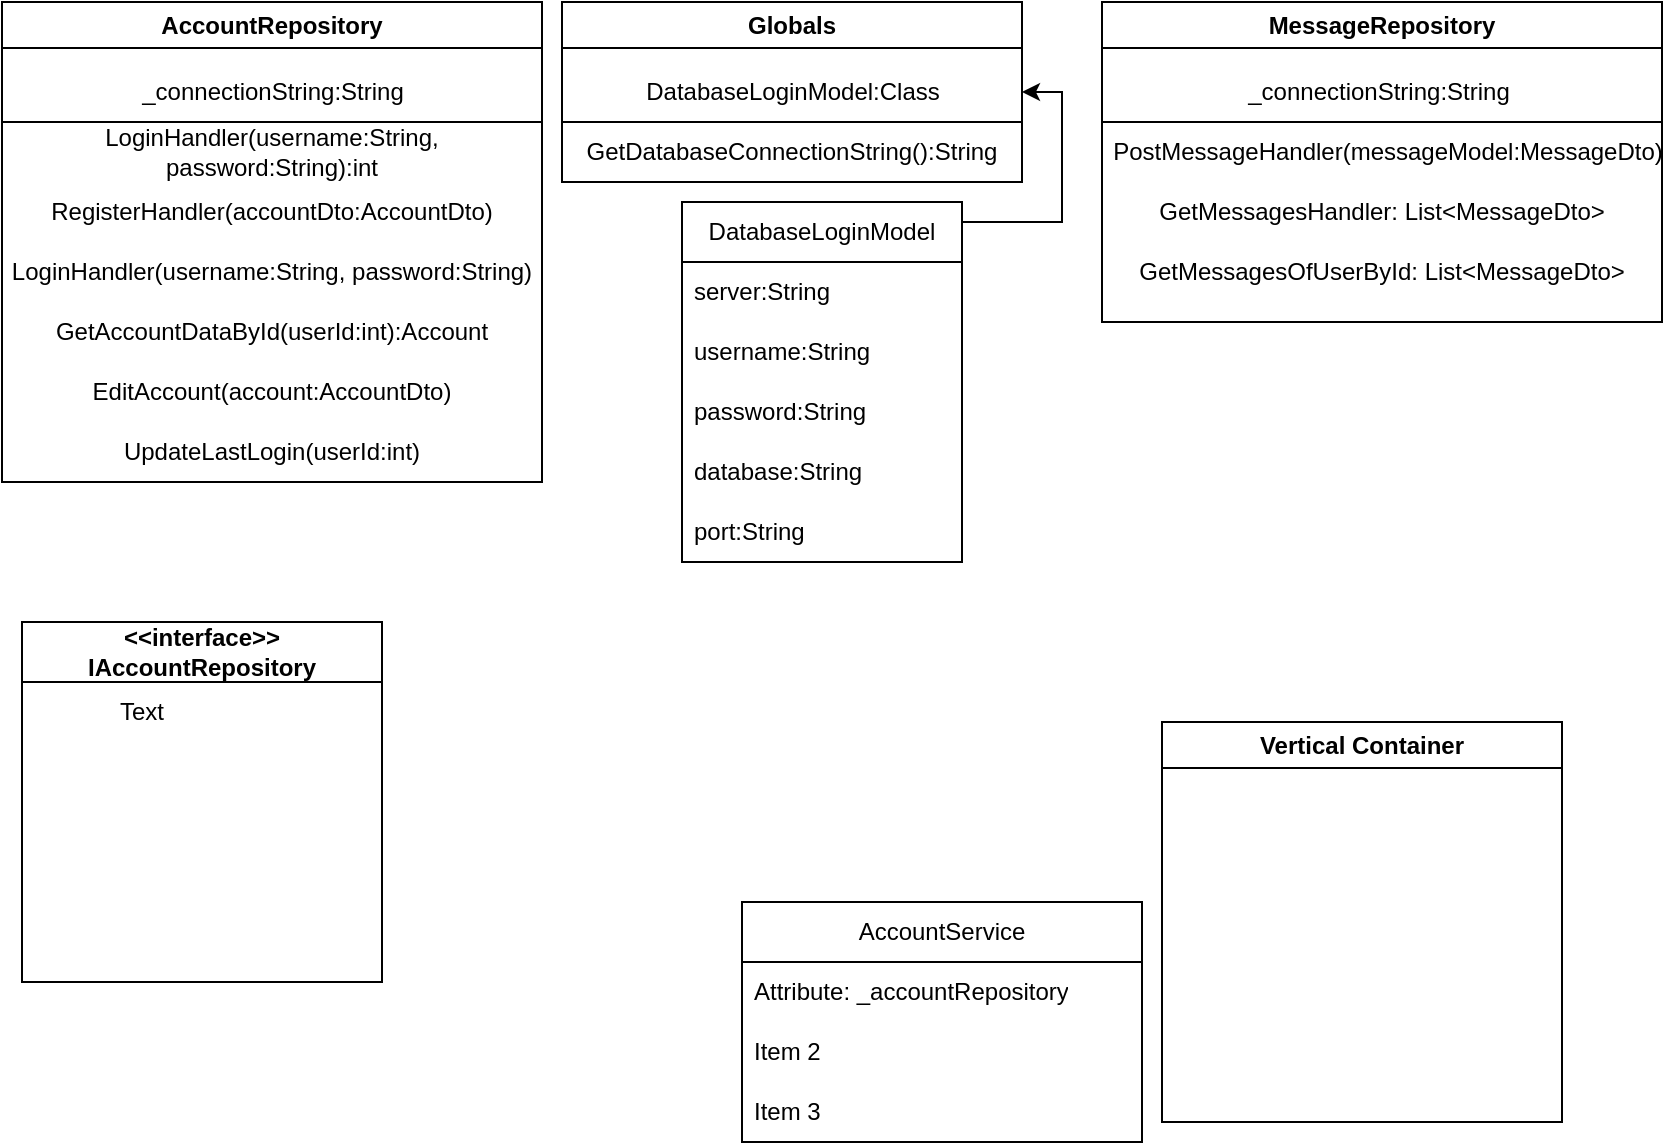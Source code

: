 <mxfile version="21.2.9" type="device">
  <diagram name="Page-1" id="EzhZG23kENE2VZdnaPTd">
    <mxGraphModel dx="1434" dy="780" grid="1" gridSize="10" guides="1" tooltips="1" connect="1" arrows="1" fold="1" page="1" pageScale="1" pageWidth="850" pageHeight="1100" math="0" shadow="0">
      <root>
        <mxCell id="0" />
        <mxCell id="1" parent="0" />
        <mxCell id="nruIqd3ELksNALKQwSbO-3" value="AccountRepository" style="swimlane;whiteSpace=wrap;html=1;" vertex="1" parent="1">
          <mxGeometry x="10" y="40" width="270" height="240" as="geometry" />
        </mxCell>
        <mxCell id="nruIqd3ELksNALKQwSbO-4" value="_connectionString:String" style="text;html=1;align=center;verticalAlign=middle;resizable=0;points=[];autosize=1;strokeColor=none;fillColor=none;" vertex="1" parent="nruIqd3ELksNALKQwSbO-3">
          <mxGeometry x="60" y="30" width="150" height="30" as="geometry" />
        </mxCell>
        <mxCell id="nruIqd3ELksNALKQwSbO-6" value="LoginHandler(username:String, password:String):int" style="text;html=1;strokeColor=none;fillColor=none;align=center;verticalAlign=middle;whiteSpace=wrap;rounded=0;" vertex="1" parent="nruIqd3ELksNALKQwSbO-3">
          <mxGeometry y="60" width="270" height="30" as="geometry" />
        </mxCell>
        <mxCell id="nruIqd3ELksNALKQwSbO-36" value="RegisterHandler(accountDto:AccountDto)" style="text;html=1;strokeColor=none;fillColor=none;align=center;verticalAlign=middle;whiteSpace=wrap;rounded=0;" vertex="1" parent="nruIqd3ELksNALKQwSbO-3">
          <mxGeometry y="90" width="270" height="30" as="geometry" />
        </mxCell>
        <mxCell id="nruIqd3ELksNALKQwSbO-37" value="LoginHandler(username:String, password:String)" style="text;html=1;strokeColor=none;fillColor=none;align=center;verticalAlign=middle;whiteSpace=wrap;rounded=0;" vertex="1" parent="nruIqd3ELksNALKQwSbO-3">
          <mxGeometry y="120" width="270" height="30" as="geometry" />
        </mxCell>
        <mxCell id="nruIqd3ELksNALKQwSbO-38" value="GetAccountDataById(userId:int):Account" style="text;html=1;strokeColor=none;fillColor=none;align=center;verticalAlign=middle;whiteSpace=wrap;rounded=0;" vertex="1" parent="nruIqd3ELksNALKQwSbO-3">
          <mxGeometry y="150" width="270" height="30" as="geometry" />
        </mxCell>
        <mxCell id="nruIqd3ELksNALKQwSbO-39" value="EditAccount(account:AccountDto)" style="text;html=1;strokeColor=none;fillColor=none;align=center;verticalAlign=middle;whiteSpace=wrap;rounded=0;" vertex="1" parent="nruIqd3ELksNALKQwSbO-3">
          <mxGeometry y="180" width="270" height="30" as="geometry" />
        </mxCell>
        <mxCell id="nruIqd3ELksNALKQwSbO-40" value="UpdateLastLogin(userId:int)" style="text;html=1;strokeColor=none;fillColor=none;align=center;verticalAlign=middle;whiteSpace=wrap;rounded=0;" vertex="1" parent="nruIqd3ELksNALKQwSbO-3">
          <mxGeometry y="210" width="270" height="30" as="geometry" />
        </mxCell>
        <mxCell id="nruIqd3ELksNALKQwSbO-5" value="" style="endArrow=none;html=1;rounded=0;" edge="1" parent="1">
          <mxGeometry width="50" height="50" relative="1" as="geometry">
            <mxPoint x="10" y="100" as="sourcePoint" />
            <mxPoint x="280" y="100" as="targetPoint" />
            <Array as="points">
              <mxPoint x="140" y="100" />
            </Array>
          </mxGeometry>
        </mxCell>
        <mxCell id="nruIqd3ELksNALKQwSbO-8" value="MessageRepository" style="swimlane;whiteSpace=wrap;html=1;" vertex="1" parent="1">
          <mxGeometry x="560" y="40" width="280" height="160" as="geometry" />
        </mxCell>
        <mxCell id="nruIqd3ELksNALKQwSbO-9" value="_connectionString:String" style="text;html=1;align=center;verticalAlign=middle;resizable=0;points=[];autosize=1;strokeColor=none;fillColor=none;" vertex="1" parent="nruIqd3ELksNALKQwSbO-8">
          <mxGeometry x="62.5" y="30" width="150" height="30" as="geometry" />
        </mxCell>
        <mxCell id="nruIqd3ELksNALKQwSbO-10" value="PostMessageHandler(messageModel:MessageDto)" style="text;html=1;strokeColor=none;fillColor=none;align=center;verticalAlign=middle;whiteSpace=wrap;rounded=0;" vertex="1" parent="nruIqd3ELksNALKQwSbO-8">
          <mxGeometry x="52.5" y="60" width="180" height="30" as="geometry" />
        </mxCell>
        <mxCell id="nruIqd3ELksNALKQwSbO-32" value="GetMessagesHandler: List&amp;lt;MessageDto&amp;gt;" style="text;html=1;strokeColor=none;fillColor=none;align=center;verticalAlign=middle;whiteSpace=wrap;rounded=0;" vertex="1" parent="nruIqd3ELksNALKQwSbO-8">
          <mxGeometry x="20" y="90" width="240" height="30" as="geometry" />
        </mxCell>
        <mxCell id="nruIqd3ELksNALKQwSbO-33" value="GetMessagesOfUserById: List&amp;lt;MessageDto&amp;gt; " style="text;html=1;strokeColor=none;fillColor=none;align=center;verticalAlign=middle;whiteSpace=wrap;rounded=0;" vertex="1" parent="nruIqd3ELksNALKQwSbO-8">
          <mxGeometry y="120" width="280" height="30" as="geometry" />
        </mxCell>
        <mxCell id="nruIqd3ELksNALKQwSbO-11" value="" style="endArrow=none;html=1;rounded=0;" edge="1" parent="1">
          <mxGeometry width="50" height="50" relative="1" as="geometry">
            <mxPoint x="560" y="100" as="sourcePoint" />
            <mxPoint x="840" y="100" as="targetPoint" />
            <Array as="points">
              <mxPoint x="700" y="100" />
            </Array>
          </mxGeometry>
        </mxCell>
        <mxCell id="nruIqd3ELksNALKQwSbO-12" value="Globals" style="swimlane;whiteSpace=wrap;html=1;" vertex="1" parent="1">
          <mxGeometry x="290" y="40" width="230" height="90" as="geometry" />
        </mxCell>
        <mxCell id="nruIqd3ELksNALKQwSbO-13" value="DatabaseLoginModel:Class" style="text;html=1;align=center;verticalAlign=middle;resizable=0;points=[];autosize=1;strokeColor=none;fillColor=none;" vertex="1" parent="nruIqd3ELksNALKQwSbO-12">
          <mxGeometry x="30" y="30" width="170" height="30" as="geometry" />
        </mxCell>
        <mxCell id="nruIqd3ELksNALKQwSbO-14" value="GetDatabaseConnectionString():String" style="text;html=1;strokeColor=none;fillColor=none;align=center;verticalAlign=middle;whiteSpace=wrap;rounded=0;" vertex="1" parent="nruIqd3ELksNALKQwSbO-12">
          <mxGeometry x="25" y="60" width="180" height="30" as="geometry" />
        </mxCell>
        <mxCell id="nruIqd3ELksNALKQwSbO-15" value="" style="endArrow=none;html=1;rounded=0;" edge="1" parent="1">
          <mxGeometry width="50" height="50" relative="1" as="geometry">
            <mxPoint x="290" y="100" as="sourcePoint" />
            <mxPoint x="520" y="100" as="targetPoint" />
            <Array as="points">
              <mxPoint x="420" y="100" />
            </Array>
          </mxGeometry>
        </mxCell>
        <mxCell id="nruIqd3ELksNALKQwSbO-21" value="Vertical Container" style="swimlane;whiteSpace=wrap;html=1;" vertex="1" parent="1">
          <mxGeometry x="590" y="400" width="200" height="200" as="geometry" />
        </mxCell>
        <mxCell id="nruIqd3ELksNALKQwSbO-22" value="&lt;div&gt;&amp;lt;&amp;lt;interface&amp;gt;&amp;gt;&lt;/div&gt;&lt;div&gt;IAccountRepository&lt;br&gt;&lt;/div&gt;" style="swimlane;whiteSpace=wrap;html=1;startSize=30;" vertex="1" parent="1">
          <mxGeometry x="20" y="350" width="180" height="180" as="geometry" />
        </mxCell>
        <mxCell id="nruIqd3ELksNALKQwSbO-23" value="Text" style="text;html=1;strokeColor=none;fillColor=none;align=center;verticalAlign=middle;whiteSpace=wrap;rounded=0;" vertex="1" parent="nruIqd3ELksNALKQwSbO-22">
          <mxGeometry y="30" width="120" height="30" as="geometry" />
        </mxCell>
        <mxCell id="nruIqd3ELksNALKQwSbO-30" style="edgeStyle=orthogonalEdgeStyle;rounded=0;orthogonalLoop=1;jettySize=auto;html=1;entryX=1;entryY=0.5;entryDx=0;entryDy=0;" edge="1" parent="1" source="nruIqd3ELksNALKQwSbO-24" target="nruIqd3ELksNALKQwSbO-12">
          <mxGeometry relative="1" as="geometry">
            <Array as="points">
              <mxPoint x="540" y="150" />
              <mxPoint x="540" y="85" />
            </Array>
          </mxGeometry>
        </mxCell>
        <mxCell id="nruIqd3ELksNALKQwSbO-24" value="DatabaseLoginModel" style="swimlane;fontStyle=0;childLayout=stackLayout;horizontal=1;startSize=30;horizontalStack=0;resizeParent=1;resizeParentMax=0;resizeLast=0;collapsible=1;marginBottom=0;whiteSpace=wrap;html=1;" vertex="1" parent="1">
          <mxGeometry x="350" y="140" width="140" height="180" as="geometry" />
        </mxCell>
        <mxCell id="nruIqd3ELksNALKQwSbO-25" value="server:String" style="text;strokeColor=none;fillColor=none;align=left;verticalAlign=middle;spacingLeft=4;spacingRight=4;overflow=hidden;points=[[0,0.5],[1,0.5]];portConstraint=eastwest;rotatable=0;whiteSpace=wrap;html=1;" vertex="1" parent="nruIqd3ELksNALKQwSbO-24">
          <mxGeometry y="30" width="140" height="30" as="geometry" />
        </mxCell>
        <mxCell id="nruIqd3ELksNALKQwSbO-26" value="username:String" style="text;strokeColor=none;fillColor=none;align=left;verticalAlign=middle;spacingLeft=4;spacingRight=4;overflow=hidden;points=[[0,0.5],[1,0.5]];portConstraint=eastwest;rotatable=0;whiteSpace=wrap;html=1;" vertex="1" parent="nruIqd3ELksNALKQwSbO-24">
          <mxGeometry y="60" width="140" height="30" as="geometry" />
        </mxCell>
        <mxCell id="nruIqd3ELksNALKQwSbO-27" value="password:String" style="text;strokeColor=none;fillColor=none;align=left;verticalAlign=middle;spacingLeft=4;spacingRight=4;overflow=hidden;points=[[0,0.5],[1,0.5]];portConstraint=eastwest;rotatable=0;whiteSpace=wrap;html=1;" vertex="1" parent="nruIqd3ELksNALKQwSbO-24">
          <mxGeometry y="90" width="140" height="30" as="geometry" />
        </mxCell>
        <mxCell id="nruIqd3ELksNALKQwSbO-28" value="database:String" style="text;strokeColor=none;fillColor=none;align=left;verticalAlign=middle;spacingLeft=4;spacingRight=4;overflow=hidden;points=[[0,0.5],[1,0.5]];portConstraint=eastwest;rotatable=0;whiteSpace=wrap;html=1;" vertex="1" parent="nruIqd3ELksNALKQwSbO-24">
          <mxGeometry y="120" width="140" height="30" as="geometry" />
        </mxCell>
        <mxCell id="nruIqd3ELksNALKQwSbO-29" value="port:String" style="text;strokeColor=none;fillColor=none;align=left;verticalAlign=middle;spacingLeft=4;spacingRight=4;overflow=hidden;points=[[0,0.5],[1,0.5]];portConstraint=eastwest;rotatable=0;whiteSpace=wrap;html=1;" vertex="1" parent="nruIqd3ELksNALKQwSbO-24">
          <mxGeometry y="150" width="140" height="30" as="geometry" />
        </mxCell>
        <mxCell id="nruIqd3ELksNALKQwSbO-17" value="AccountService" style="swimlane;fontStyle=0;childLayout=stackLayout;horizontal=1;startSize=30;horizontalStack=0;resizeParent=1;resizeParentMax=0;resizeLast=0;collapsible=1;marginBottom=0;whiteSpace=wrap;html=1;" vertex="1" parent="1">
          <mxGeometry x="380" y="490" width="200" height="120" as="geometry" />
        </mxCell>
        <mxCell id="nruIqd3ELksNALKQwSbO-18" value="Attribute: _accountRepository" style="text;strokeColor=none;fillColor=none;align=left;verticalAlign=middle;spacingLeft=4;spacingRight=4;overflow=hidden;points=[[0,0.5],[1,0.5]];portConstraint=eastwest;rotatable=0;whiteSpace=wrap;html=1;" vertex="1" parent="nruIqd3ELksNALKQwSbO-17">
          <mxGeometry y="30" width="200" height="30" as="geometry" />
        </mxCell>
        <mxCell id="nruIqd3ELksNALKQwSbO-19" value="Item 2" style="text;strokeColor=none;fillColor=none;align=left;verticalAlign=middle;spacingLeft=4;spacingRight=4;overflow=hidden;points=[[0,0.5],[1,0.5]];portConstraint=eastwest;rotatable=0;whiteSpace=wrap;html=1;" vertex="1" parent="nruIqd3ELksNALKQwSbO-17">
          <mxGeometry y="60" width="200" height="30" as="geometry" />
        </mxCell>
        <mxCell id="nruIqd3ELksNALKQwSbO-20" value="Item 3" style="text;strokeColor=none;fillColor=none;align=left;verticalAlign=middle;spacingLeft=4;spacingRight=4;overflow=hidden;points=[[0,0.5],[1,0.5]];portConstraint=eastwest;rotatable=0;whiteSpace=wrap;html=1;" vertex="1" parent="nruIqd3ELksNALKQwSbO-17">
          <mxGeometry y="90" width="200" height="30" as="geometry" />
        </mxCell>
      </root>
    </mxGraphModel>
  </diagram>
</mxfile>
